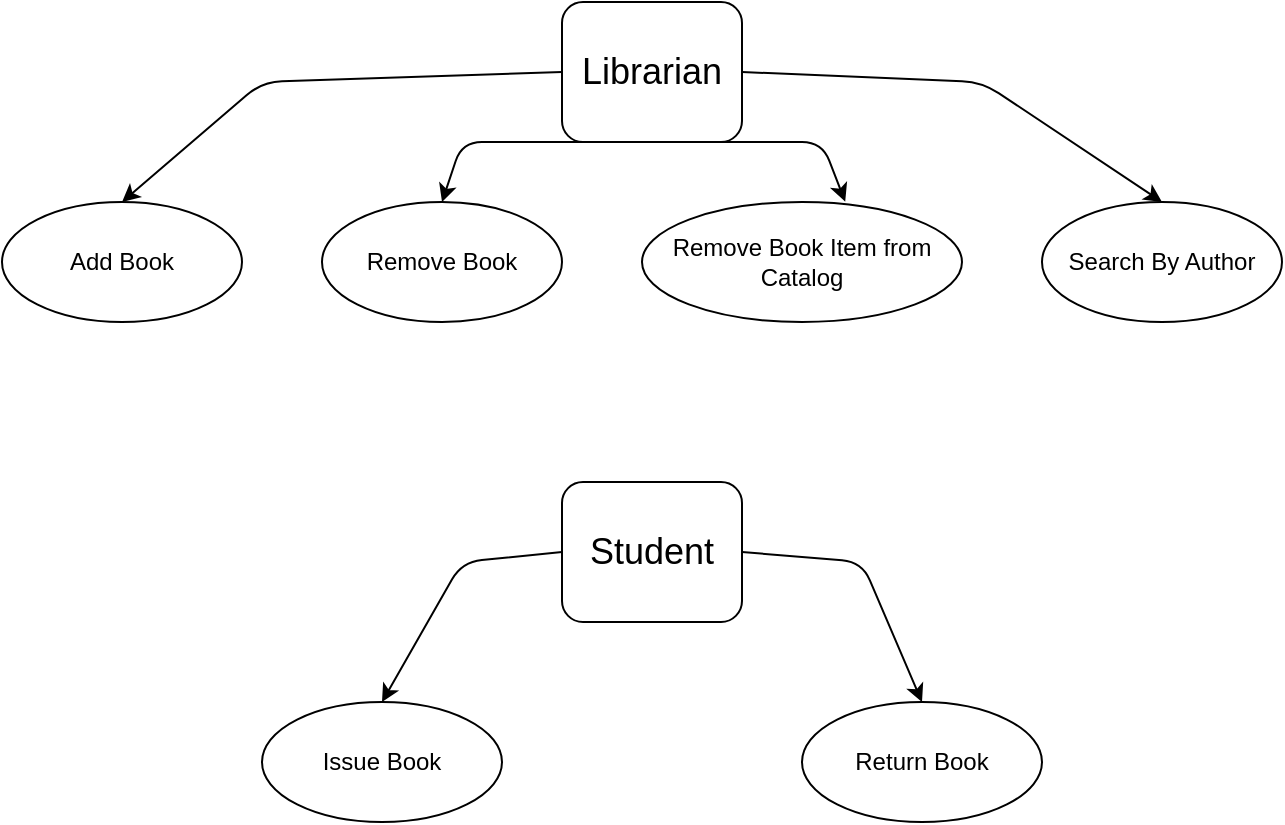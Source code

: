 <mxfile version="13.6.2" type="github"><diagram id="7-Eenvom1_HRJ23a2EsR" name="Page-1"><mxGraphModel dx="1038" dy="548" grid="1" gridSize="10" guides="1" tooltips="1" connect="1" arrows="1" fold="1" page="1" pageScale="1" pageWidth="850" pageHeight="1100" math="0" shadow="0"><root><mxCell id="0"/><mxCell id="1" parent="0"/><mxCell id="h3GsNYrZT4-Y2CWxDZ_G-5" value="&lt;font style=&quot;font-size: 18px&quot;&gt;Librarian&lt;/font&gt;" style="rounded=1;whiteSpace=wrap;html=1;" vertex="1" parent="1"><mxGeometry x="350" y="50" width="90" height="70" as="geometry"/></mxCell><mxCell id="h3GsNYrZT4-Y2CWxDZ_G-8" value="&lt;font style=&quot;font-size: 18px&quot;&gt;Student&lt;/font&gt;" style="rounded=1;whiteSpace=wrap;html=1;" vertex="1" parent="1"><mxGeometry x="350" y="290" width="90" height="70" as="geometry"/></mxCell><mxCell id="h3GsNYrZT4-Y2CWxDZ_G-10" value="Search By Author" style="ellipse;whiteSpace=wrap;html=1;" vertex="1" parent="1"><mxGeometry x="590" y="150" width="120" height="60" as="geometry"/></mxCell><mxCell id="h3GsNYrZT4-Y2CWxDZ_G-11" value="Add Book" style="ellipse;whiteSpace=wrap;html=1;" vertex="1" parent="1"><mxGeometry x="70" y="150" width="120" height="60" as="geometry"/></mxCell><mxCell id="h3GsNYrZT4-Y2CWxDZ_G-12" value="Remove Book Item from Catalog" style="ellipse;whiteSpace=wrap;html=1;" vertex="1" parent="1"><mxGeometry x="390" y="150" width="160" height="60" as="geometry"/></mxCell><mxCell id="h3GsNYrZT4-Y2CWxDZ_G-13" value="Remove Book" style="ellipse;whiteSpace=wrap;html=1;" vertex="1" parent="1"><mxGeometry x="230" y="150" width="120" height="60" as="geometry"/></mxCell><mxCell id="h3GsNYrZT4-Y2CWxDZ_G-14" value="Return Book" style="ellipse;whiteSpace=wrap;html=1;" vertex="1" parent="1"><mxGeometry x="470" y="400" width="120" height="60" as="geometry"/></mxCell><mxCell id="h3GsNYrZT4-Y2CWxDZ_G-15" value="Issue Book" style="ellipse;whiteSpace=wrap;html=1;" vertex="1" parent="1"><mxGeometry x="200" y="400" width="120" height="60" as="geometry"/></mxCell><mxCell id="h3GsNYrZT4-Y2CWxDZ_G-20" value="" style="endArrow=classic;html=1;strokeColor=#000000;entryX=0.635;entryY=-0.003;entryDx=0;entryDy=0;entryPerimeter=0;exitX=0.75;exitY=1;exitDx=0;exitDy=0;" edge="1" parent="1" source="h3GsNYrZT4-Y2CWxDZ_G-5" target="h3GsNYrZT4-Y2CWxDZ_G-12"><mxGeometry width="50" height="50" relative="1" as="geometry"><mxPoint x="430" y="80" as="sourcePoint"/><mxPoint x="450" y="260" as="targetPoint"/><Array as="points"><mxPoint x="480" y="120"/></Array></mxGeometry></mxCell><mxCell id="h3GsNYrZT4-Y2CWxDZ_G-21" value="" style="endArrow=classic;html=1;strokeColor=#000000;exitX=0.25;exitY=1;exitDx=0;exitDy=0;entryX=0.5;entryY=0;entryDx=0;entryDy=0;" edge="1" parent="1" source="h3GsNYrZT4-Y2CWxDZ_G-5" target="h3GsNYrZT4-Y2CWxDZ_G-13"><mxGeometry width="50" height="50" relative="1" as="geometry"><mxPoint x="400" y="310" as="sourcePoint"/><mxPoint x="450" y="260" as="targetPoint"/><Array as="points"><mxPoint x="300" y="120"/></Array></mxGeometry></mxCell><mxCell id="h3GsNYrZT4-Y2CWxDZ_G-22" value="" style="endArrow=classic;html=1;strokeColor=#000000;entryX=0.5;entryY=0;entryDx=0;entryDy=0;exitX=0;exitY=0.5;exitDx=0;exitDy=0;" edge="1" parent="1" source="h3GsNYrZT4-Y2CWxDZ_G-5" target="h3GsNYrZT4-Y2CWxDZ_G-11"><mxGeometry width="50" height="50" relative="1" as="geometry"><mxPoint x="400" y="310" as="sourcePoint"/><mxPoint x="450" y="260" as="targetPoint"/><Array as="points"><mxPoint x="200" y="90"/></Array></mxGeometry></mxCell><mxCell id="h3GsNYrZT4-Y2CWxDZ_G-23" value="" style="endArrow=classic;html=1;strokeColor=#000000;exitX=1;exitY=0.5;exitDx=0;exitDy=0;entryX=0.5;entryY=0;entryDx=0;entryDy=0;" edge="1" parent="1" source="h3GsNYrZT4-Y2CWxDZ_G-5" target="h3GsNYrZT4-Y2CWxDZ_G-10"><mxGeometry width="50" height="50" relative="1" as="geometry"><mxPoint x="400" y="310" as="sourcePoint"/><mxPoint x="450" y="260" as="targetPoint"/><Array as="points"><mxPoint x="560" y="90"/></Array></mxGeometry></mxCell><mxCell id="h3GsNYrZT4-Y2CWxDZ_G-24" value="" style="endArrow=classic;html=1;strokeColor=#000000;entryX=0.5;entryY=0;entryDx=0;entryDy=0;exitX=0;exitY=0.5;exitDx=0;exitDy=0;" edge="1" parent="1" source="h3GsNYrZT4-Y2CWxDZ_G-8" target="h3GsNYrZT4-Y2CWxDZ_G-15"><mxGeometry width="50" height="50" relative="1" as="geometry"><mxPoint x="330" y="390" as="sourcePoint"/><mxPoint x="380" y="340" as="targetPoint"/><Array as="points"><mxPoint x="300" y="330"/></Array></mxGeometry></mxCell><mxCell id="h3GsNYrZT4-Y2CWxDZ_G-25" value="" style="endArrow=classic;html=1;strokeColor=#000000;entryX=0.5;entryY=0;entryDx=0;entryDy=0;exitX=1;exitY=0.5;exitDx=0;exitDy=0;" edge="1" parent="1" source="h3GsNYrZT4-Y2CWxDZ_G-8" target="h3GsNYrZT4-Y2CWxDZ_G-14"><mxGeometry width="50" height="50" relative="1" as="geometry"><mxPoint x="400" y="310" as="sourcePoint"/><mxPoint x="450" y="260" as="targetPoint"/><Array as="points"><mxPoint x="500" y="330"/></Array></mxGeometry></mxCell></root></mxGraphModel></diagram></mxfile>